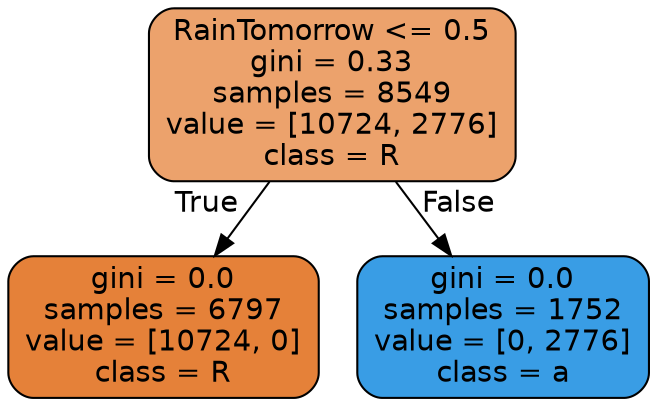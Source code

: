 digraph Tree {
node [shape=box, style="filled, rounded", color="black", fontname="helvetica"] ;
edge [fontname="helvetica"] ;
0 [label="RainTomorrow <= 0.5\ngini = 0.33\nsamples = 8549\nvalue = [10724, 2776]\nclass = R", fillcolor="#eca26c"] ;
1 [label="gini = 0.0\nsamples = 6797\nvalue = [10724, 0]\nclass = R", fillcolor="#e58139"] ;
0 -> 1 [labeldistance=2.5, labelangle=45, headlabel="True"] ;
2 [label="gini = 0.0\nsamples = 1752\nvalue = [0, 2776]\nclass = a", fillcolor="#399de5"] ;
0 -> 2 [labeldistance=2.5, labelangle=-45, headlabel="False"] ;
}